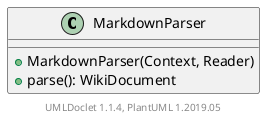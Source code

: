 @startuml

    class MarkdownParser [[MarkdownParser.html]] {
        +MarkdownParser(Context, Reader)
        +parse(): WikiDocument
    }


    center footer UMLDoclet 1.1.4, PlantUML 1.2019.05
@enduml
